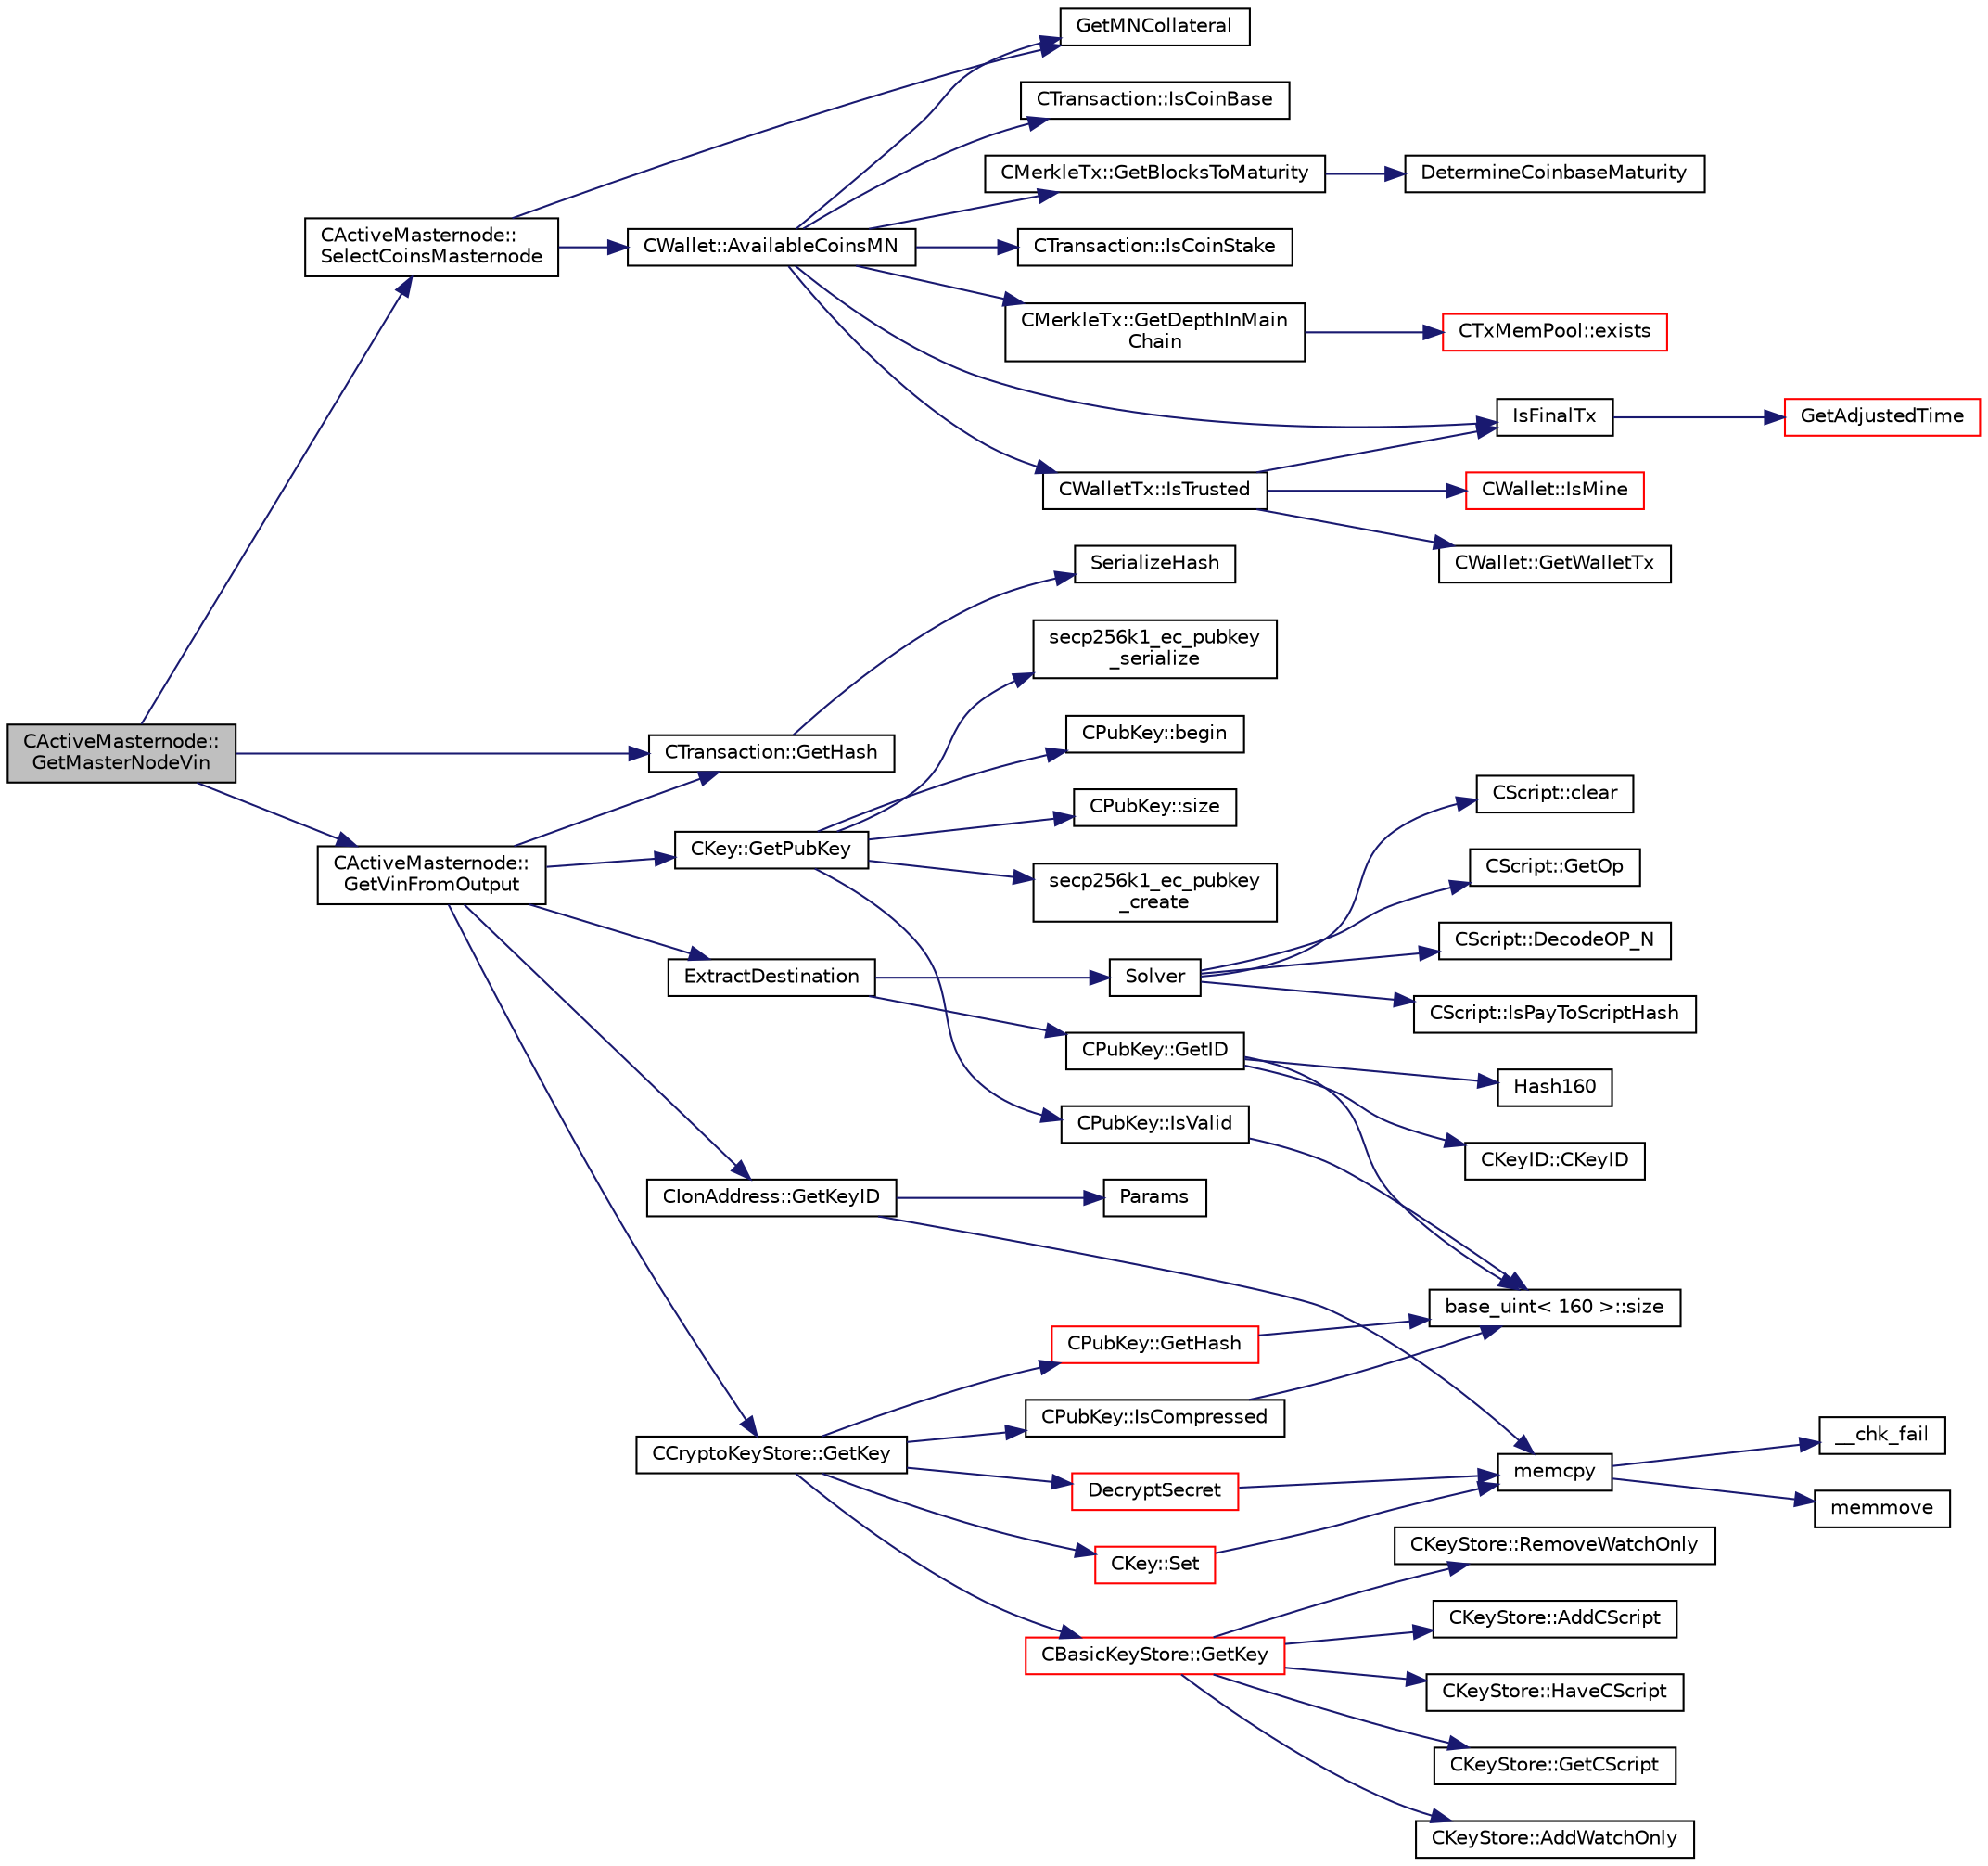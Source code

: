 digraph "CActiveMasternode::GetMasterNodeVin"
{
  edge [fontname="Helvetica",fontsize="10",labelfontname="Helvetica",labelfontsize="10"];
  node [fontname="Helvetica",fontsize="10",shape=record];
  rankdir="LR";
  Node198 [label="CActiveMasternode::\lGetMasterNodeVin",height=0.2,width=0.4,color="black", fillcolor="grey75", style="filled", fontcolor="black"];
  Node198 -> Node199 [color="midnightblue",fontsize="10",style="solid",fontname="Helvetica"];
  Node199 [label="CActiveMasternode::\lSelectCoinsMasternode",height=0.2,width=0.4,color="black", fillcolor="white", style="filled",URL="$class_c_active_masternode.html#ac4fc5fb1681bf0a0f3d30e706fb0577a"];
  Node199 -> Node200 [color="midnightblue",fontsize="10",style="solid",fontname="Helvetica"];
  Node200 [label="CWallet::AvailableCoinsMN",height=0.2,width=0.4,color="black", fillcolor="white", style="filled",URL="$class_c_wallet.html#a8ba0ffab3889fb1d3519d8578e26cb16"];
  Node200 -> Node201 [color="midnightblue",fontsize="10",style="solid",fontname="Helvetica"];
  Node201 [label="IsFinalTx",height=0.2,width=0.4,color="black", fillcolor="white", style="filled",URL="$main_8cpp.html#adc332cd7ac94e639bb4239618341be19"];
  Node201 -> Node202 [color="midnightblue",fontsize="10",style="solid",fontname="Helvetica"];
  Node202 [label="GetAdjustedTime",height=0.2,width=0.4,color="red", fillcolor="white", style="filled",URL="$util_8cpp.html#a09f81b9c7650f898cf3cf305b87547e6"];
  Node200 -> Node205 [color="midnightblue",fontsize="10",style="solid",fontname="Helvetica"];
  Node205 [label="CWalletTx::IsTrusted",height=0.2,width=0.4,color="black", fillcolor="white", style="filled",URL="$class_c_wallet_tx.html#a71efb0d5b5def8ae00a1d74b8741bfcb"];
  Node205 -> Node201 [color="midnightblue",fontsize="10",style="solid",fontname="Helvetica"];
  Node205 -> Node206 [color="midnightblue",fontsize="10",style="solid",fontname="Helvetica"];
  Node206 [label="CWallet::GetWalletTx",height=0.2,width=0.4,color="black", fillcolor="white", style="filled",URL="$class_c_wallet.html#ac496716bb889a5934fa27398aeb2330a"];
  Node205 -> Node207 [color="midnightblue",fontsize="10",style="solid",fontname="Helvetica"];
  Node207 [label="CWallet::IsMine",height=0.2,width=0.4,color="red", fillcolor="white", style="filled",URL="$class_c_wallet.html#a4eada57edc1c443564b8cc9b853d955c"];
  Node200 -> Node210 [color="midnightblue",fontsize="10",style="solid",fontname="Helvetica"];
  Node210 [label="CTransaction::IsCoinBase",height=0.2,width=0.4,color="black", fillcolor="white", style="filled",URL="$class_c_transaction.html#a96256e8ac1bf79ad9c057e48c41132dd"];
  Node200 -> Node211 [color="midnightblue",fontsize="10",style="solid",fontname="Helvetica"];
  Node211 [label="CMerkleTx::GetBlocksToMaturity",height=0.2,width=0.4,color="black", fillcolor="white", style="filled",URL="$class_c_merkle_tx.html#a69ebd437f7b44169659c3527fe73b6ab"];
  Node211 -> Node212 [color="midnightblue",fontsize="10",style="solid",fontname="Helvetica"];
  Node212 [label="DetermineCoinbaseMaturity",height=0.2,width=0.4,color="black", fillcolor="white", style="filled",URL="$proofs_8cpp.html#a97478c8207cae73889a6b1fbbc3c67e3",tooltip="Determine Coinbase Maturity (generally not a good idea - done so to increase speed) ..."];
  Node200 -> Node213 [color="midnightblue",fontsize="10",style="solid",fontname="Helvetica"];
  Node213 [label="CTransaction::IsCoinStake",height=0.2,width=0.4,color="black", fillcolor="white", style="filled",URL="$class_c_transaction.html#ace4278a41a296d40dcf5fb2b9cf007ec"];
  Node200 -> Node214 [color="midnightblue",fontsize="10",style="solid",fontname="Helvetica"];
  Node214 [label="CMerkleTx::GetDepthInMain\lChain",height=0.2,width=0.4,color="black", fillcolor="white", style="filled",URL="$class_c_merkle_tx.html#a887a9f1a0b7fc64b43e42cec76b38ef9"];
  Node214 -> Node215 [color="midnightblue",fontsize="10",style="solid",fontname="Helvetica"];
  Node215 [label="CTxMemPool::exists",height=0.2,width=0.4,color="red", fillcolor="white", style="filled",URL="$class_c_tx_mem_pool.html#a8b7a13b5289ab839d4460f41a7da9789"];
  Node200 -> Node217 [color="midnightblue",fontsize="10",style="solid",fontname="Helvetica"];
  Node217 [label="GetMNCollateral",height=0.2,width=0.4,color="black", fillcolor="white", style="filled",URL="$main_8h.html#a7ecfeb5987564d84c46a6715d4c3a2df"];
  Node199 -> Node217 [color="midnightblue",fontsize="10",style="solid",fontname="Helvetica"];
  Node198 -> Node218 [color="midnightblue",fontsize="10",style="solid",fontname="Helvetica"];
  Node218 [label="CTransaction::GetHash",height=0.2,width=0.4,color="black", fillcolor="white", style="filled",URL="$class_c_transaction.html#a0b46d80e82ca324e82c2ce3fc1492bfa"];
  Node218 -> Node219 [color="midnightblue",fontsize="10",style="solid",fontname="Helvetica"];
  Node219 [label="SerializeHash",height=0.2,width=0.4,color="black", fillcolor="white", style="filled",URL="$hash_8h.html#a6de694e43f17c62025c6883965b65e63"];
  Node198 -> Node220 [color="midnightblue",fontsize="10",style="solid",fontname="Helvetica"];
  Node220 [label="CActiveMasternode::\lGetVinFromOutput",height=0.2,width=0.4,color="black", fillcolor="white", style="filled",URL="$class_c_active_masternode.html#abc2ae1e24001f80ace4bbea2b6453944"];
  Node220 -> Node218 [color="midnightblue",fontsize="10",style="solid",fontname="Helvetica"];
  Node220 -> Node221 [color="midnightblue",fontsize="10",style="solid",fontname="Helvetica"];
  Node221 [label="ExtractDestination",height=0.2,width=0.4,color="black", fillcolor="white", style="filled",URL="$script_8cpp.html#a951f7e601746ae076afdf3169ecca2fc"];
  Node221 -> Node222 [color="midnightblue",fontsize="10",style="solid",fontname="Helvetica"];
  Node222 [label="Solver",height=0.2,width=0.4,color="black", fillcolor="white", style="filled",URL="$script_8cpp.html#a6ee6be50bff44464e905680c6fcee6dc"];
  Node222 -> Node223 [color="midnightblue",fontsize="10",style="solid",fontname="Helvetica"];
  Node223 [label="CScript::IsPayToScriptHash",height=0.2,width=0.4,color="black", fillcolor="white", style="filled",URL="$class_c_script.html#a0c3729c606d318923dc06f95d85a0971"];
  Node222 -> Node224 [color="midnightblue",fontsize="10",style="solid",fontname="Helvetica"];
  Node224 [label="CScript::clear",height=0.2,width=0.4,color="black", fillcolor="white", style="filled",URL="$class_c_script.html#a7b2baf842621f07c4939408acf63377c"];
  Node222 -> Node225 [color="midnightblue",fontsize="10",style="solid",fontname="Helvetica"];
  Node225 [label="CScript::GetOp",height=0.2,width=0.4,color="black", fillcolor="white", style="filled",URL="$class_c_script.html#a94635ed93d8d244ec3acfa83f9ecfe5f"];
  Node222 -> Node226 [color="midnightblue",fontsize="10",style="solid",fontname="Helvetica"];
  Node226 [label="CScript::DecodeOP_N",height=0.2,width=0.4,color="black", fillcolor="white", style="filled",URL="$class_c_script.html#a7f975fca06b3e9a17da8ba23c7647e2e"];
  Node221 -> Node227 [color="midnightblue",fontsize="10",style="solid",fontname="Helvetica"];
  Node227 [label="CPubKey::GetID",height=0.2,width=0.4,color="black", fillcolor="white", style="filled",URL="$class_c_pub_key.html#a2675f7e6f72eff68e7a5227289feb021"];
  Node227 -> Node228 [color="midnightblue",fontsize="10",style="solid",fontname="Helvetica"];
  Node228 [label="CKeyID::CKeyID",height=0.2,width=0.4,color="black", fillcolor="white", style="filled",URL="$class_c_key_i_d.html#a01dbd3c37820a2ffe89d106c6a7cf53d"];
  Node227 -> Node229 [color="midnightblue",fontsize="10",style="solid",fontname="Helvetica"];
  Node229 [label="Hash160",height=0.2,width=0.4,color="black", fillcolor="white", style="filled",URL="$hash_8h.html#a4490f70ddae16e9e48460a0416a48a6b"];
  Node227 -> Node230 [color="midnightblue",fontsize="10",style="solid",fontname="Helvetica"];
  Node230 [label="base_uint\< 160 \>::size",height=0.2,width=0.4,color="black", fillcolor="white", style="filled",URL="$classbase__uint.html#a1f49b034e686269601ea89b0319b8004"];
  Node220 -> Node231 [color="midnightblue",fontsize="10",style="solid",fontname="Helvetica"];
  Node231 [label="CIonAddress::GetKeyID",height=0.2,width=0.4,color="black", fillcolor="white", style="filled",URL="$class_c_ion_address.html#a39fc6281214567b569fac52ff718736c"];
  Node231 -> Node232 [color="midnightblue",fontsize="10",style="solid",fontname="Helvetica"];
  Node232 [label="Params",height=0.2,width=0.4,color="black", fillcolor="white", style="filled",URL="$chainparams_8cpp.html#ace5c5b706d71a324a417dd2db394fd4a",tooltip="Return the currently selected parameters. "];
  Node231 -> Node233 [color="midnightblue",fontsize="10",style="solid",fontname="Helvetica"];
  Node233 [label="memcpy",height=0.2,width=0.4,color="black", fillcolor="white", style="filled",URL="$glibc__compat_8cpp.html#a0f46826ab0466591e136db24394923cf"];
  Node233 -> Node234 [color="midnightblue",fontsize="10",style="solid",fontname="Helvetica"];
  Node234 [label="memmove",height=0.2,width=0.4,color="black", fillcolor="white", style="filled",URL="$glibc__compat_8cpp.html#a9778d49e9029dd75bc53ecbbf9f5e9a1"];
  Node233 -> Node235 [color="midnightblue",fontsize="10",style="solid",fontname="Helvetica"];
  Node235 [label="__chk_fail",height=0.2,width=0.4,color="black", fillcolor="white", style="filled",URL="$glibc__compat_8cpp.html#a424ac71631da5ada2976630ff67051d1"];
  Node220 -> Node236 [color="midnightblue",fontsize="10",style="solid",fontname="Helvetica"];
  Node236 [label="CCryptoKeyStore::GetKey",height=0.2,width=0.4,color="black", fillcolor="white", style="filled",URL="$class_c_crypto_key_store.html#af46ec271fffb65a113702ba40a3738c8"];
  Node236 -> Node237 [color="midnightblue",fontsize="10",style="solid",fontname="Helvetica"];
  Node237 [label="CBasicKeyStore::GetKey",height=0.2,width=0.4,color="red", fillcolor="white", style="filled",URL="$class_c_basic_key_store.html#a69328ee642e4234922356f59876e956d"];
  Node237 -> Node238 [color="midnightblue",fontsize="10",style="solid",fontname="Helvetica"];
  Node238 [label="CKeyStore::AddCScript",height=0.2,width=0.4,color="black", fillcolor="white", style="filled",URL="$class_c_key_store.html#a2fb2e02e8cdc364607efd5ebb14b8064"];
  Node237 -> Node239 [color="midnightblue",fontsize="10",style="solid",fontname="Helvetica"];
  Node239 [label="CKeyStore::HaveCScript",height=0.2,width=0.4,color="black", fillcolor="white", style="filled",URL="$class_c_key_store.html#a51c9fc86b2c3fece10d86146231fa58d"];
  Node237 -> Node240 [color="midnightblue",fontsize="10",style="solid",fontname="Helvetica"];
  Node240 [label="CKeyStore::GetCScript",height=0.2,width=0.4,color="black", fillcolor="white", style="filled",URL="$class_c_key_store.html#ae6bf4dbeb0705e199250e48aa5d34264"];
  Node237 -> Node241 [color="midnightblue",fontsize="10",style="solid",fontname="Helvetica"];
  Node241 [label="CKeyStore::AddWatchOnly",height=0.2,width=0.4,color="black", fillcolor="white", style="filled",URL="$class_c_key_store.html#a12cd4eaa01bd4f4231c0bf68425a44af",tooltip="Support for Watch-only addresses. "];
  Node237 -> Node242 [color="midnightblue",fontsize="10",style="solid",fontname="Helvetica"];
  Node242 [label="CKeyStore::RemoveWatchOnly",height=0.2,width=0.4,color="black", fillcolor="white", style="filled",URL="$class_c_key_store.html#ad510747f28d129123a5200e4df8f7f61"];
  Node236 -> Node244 [color="midnightblue",fontsize="10",style="solid",fontname="Helvetica"];
  Node244 [label="DecryptSecret",height=0.2,width=0.4,color="red", fillcolor="white", style="filled",URL="$crypter_8cpp.html#aded00aa7498a7485a00e77a20856b3e4"];
  Node244 -> Node233 [color="midnightblue",fontsize="10",style="solid",fontname="Helvetica"];
  Node236 -> Node247 [color="midnightblue",fontsize="10",style="solid",fontname="Helvetica"];
  Node247 [label="CPubKey::GetHash",height=0.2,width=0.4,color="red", fillcolor="white", style="filled",URL="$class_c_pub_key.html#ab1aaa3f6085a3e9bc034d3e1269d870d"];
  Node247 -> Node230 [color="midnightblue",fontsize="10",style="solid",fontname="Helvetica"];
  Node236 -> Node249 [color="midnightblue",fontsize="10",style="solid",fontname="Helvetica"];
  Node249 [label="CKey::Set",height=0.2,width=0.4,color="red", fillcolor="white", style="filled",URL="$class_c_key.html#aaa13d5f08456bba094210c5eeabf64c8"];
  Node249 -> Node233 [color="midnightblue",fontsize="10",style="solid",fontname="Helvetica"];
  Node236 -> Node252 [color="midnightblue",fontsize="10",style="solid",fontname="Helvetica"];
  Node252 [label="CPubKey::IsCompressed",height=0.2,width=0.4,color="black", fillcolor="white", style="filled",URL="$class_c_pub_key.html#a25f8b70340ad20ddab0f80ec4cee9396"];
  Node252 -> Node230 [color="midnightblue",fontsize="10",style="solid",fontname="Helvetica"];
  Node220 -> Node253 [color="midnightblue",fontsize="10",style="solid",fontname="Helvetica"];
  Node253 [label="CKey::GetPubKey",height=0.2,width=0.4,color="black", fillcolor="white", style="filled",URL="$class_c_key.html#aa1085c59603a62db6ec776300f250337"];
  Node253 -> Node254 [color="midnightblue",fontsize="10",style="solid",fontname="Helvetica"];
  Node254 [label="secp256k1_ec_pubkey\l_create",height=0.2,width=0.4,color="black", fillcolor="white", style="filled",URL="$secp256k1_8h.html#a7438071aa8a6dc4697abe4f4659f2161",tooltip="Compute the public key for a secret key. "];
  Node253 -> Node255 [color="midnightblue",fontsize="10",style="solid",fontname="Helvetica"];
  Node255 [label="secp256k1_ec_pubkey\l_serialize",height=0.2,width=0.4,color="black", fillcolor="white", style="filled",URL="$secp256k1_8h.html#a34977bf00322e510e881160c421836d7",tooltip="Serialize a pubkey object into a serialized byte sequence. "];
  Node253 -> Node256 [color="midnightblue",fontsize="10",style="solid",fontname="Helvetica"];
  Node256 [label="CPubKey::begin",height=0.2,width=0.4,color="black", fillcolor="white", style="filled",URL="$class_c_pub_key.html#a859ab9909d68092d6d4fc739237ab358"];
  Node253 -> Node257 [color="midnightblue",fontsize="10",style="solid",fontname="Helvetica"];
  Node257 [label="CPubKey::size",height=0.2,width=0.4,color="black", fillcolor="white", style="filled",URL="$class_c_pub_key.html#a6bb28fcf0a5f799c69f5b7269363b309"];
  Node253 -> Node258 [color="midnightblue",fontsize="10",style="solid",fontname="Helvetica"];
  Node258 [label="CPubKey::IsValid",height=0.2,width=0.4,color="black", fillcolor="white", style="filled",URL="$class_c_pub_key.html#a4fa94293cf8577fd039b9a133f6c7f30"];
  Node258 -> Node230 [color="midnightblue",fontsize="10",style="solid",fontname="Helvetica"];
}
